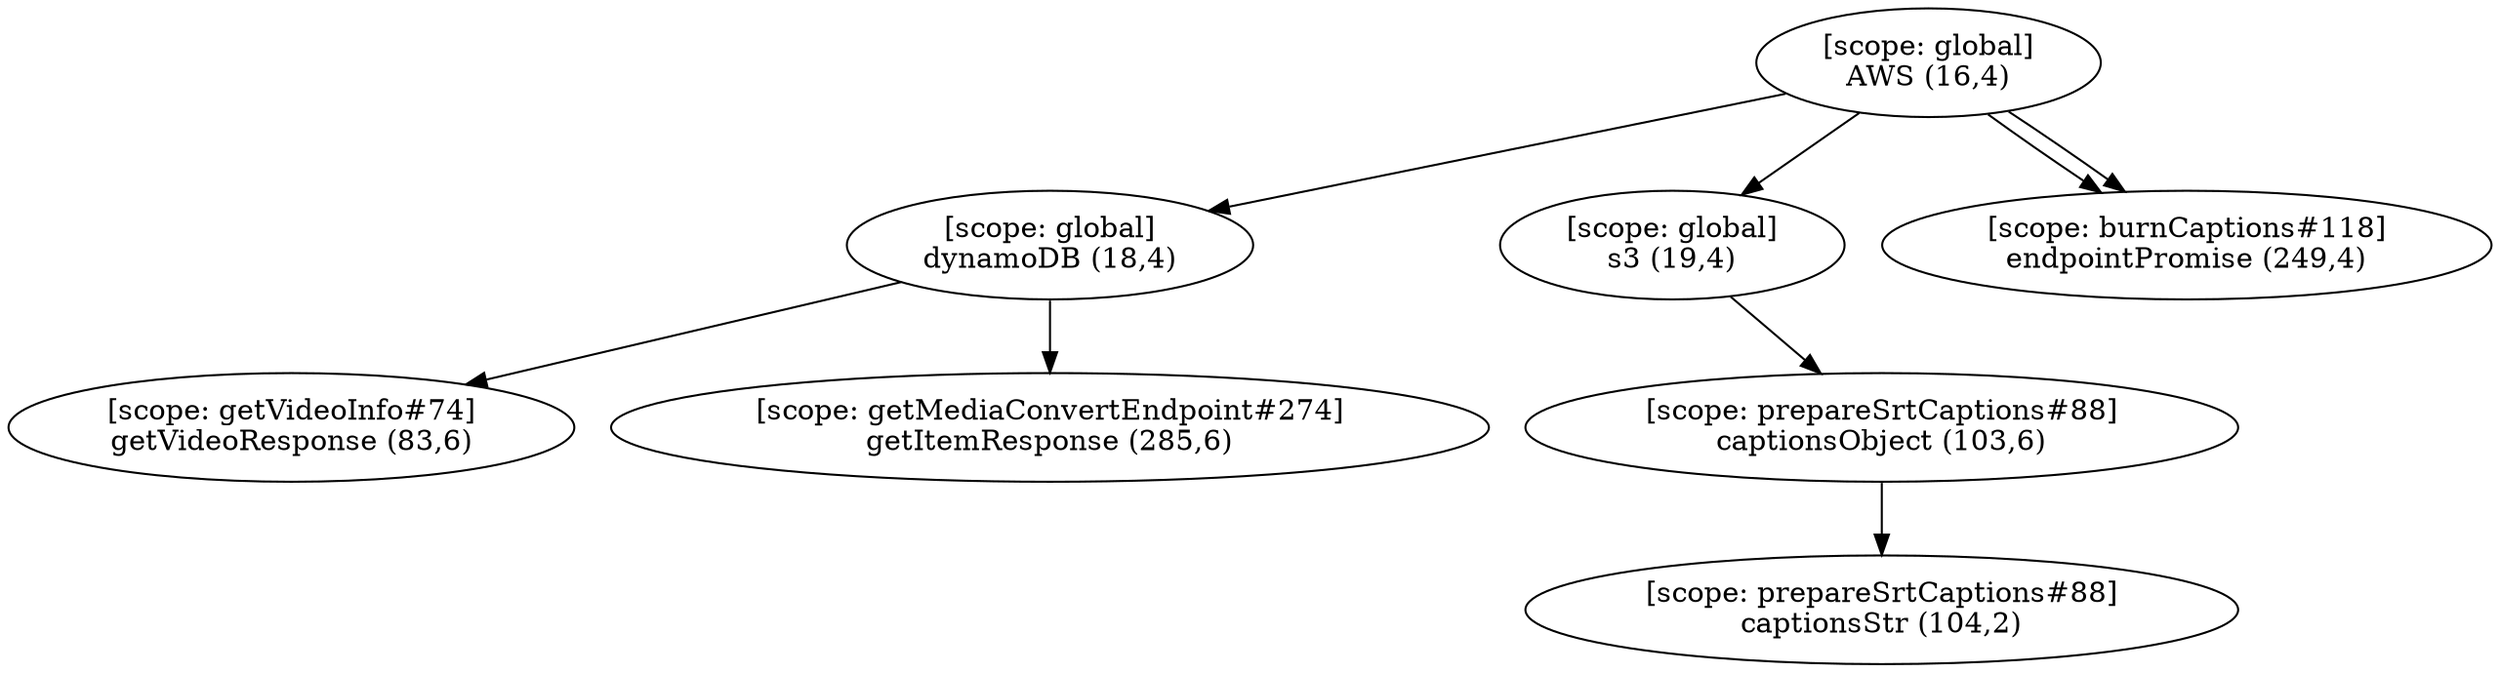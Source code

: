 digraph G {
  graph [ rankdir =TB ];
subgraph global {
  graph [ label = "Scope [global]" ];
  "[scope: global]
AWS (16,4)";
  "[scope: global]
dynamoDB (18,4)";
  "[scope: global]
s3 (19,4)";
}

subgraph getVideoInfo_74 {
  graph [ label = "Scope [getVideoInfo_74]" ];
  "[scope: getVideoInfo#74]
getVideoResponse (83,6)";
}

subgraph prepareSrtCaptions_88 {
  graph [ label = "Scope [prepareSrtCaptions_88]" ];
  "[scope: prepareSrtCaptions#88]
captionsObject (103,6)";
  "[scope: prepareSrtCaptions#88]
captionsStr (104,2)";
}

subgraph burnCaptions_118 {
  graph [ label = "Scope [burnCaptions_118]" ];
  "[scope: burnCaptions#118]
endpointPromise (249,4)";
}

subgraph getMediaConvertEndpoint_274 {
  graph [ label = "Scope [getMediaConvertEndpoint_274]" ];
  "[scope: getMediaConvertEndpoint#274]
getItemResponse (285,6)";
}

  "[scope: global]
AWS (16,4)" -> "[scope: global]
dynamoDB (18,4)";
  "[scope: global]
AWS (16,4)" -> "[scope: global]
s3 (19,4)";
  "[scope: global]
dynamoDB (18,4)" -> "[scope: getVideoInfo#74]
getVideoResponse (83,6)";
  "[scope: global]
s3 (19,4)" -> "[scope: prepareSrtCaptions#88]
captionsObject (103,6)";
  "[scope: prepareSrtCaptions#88]
captionsObject (103,6)" -> "[scope: prepareSrtCaptions#88]
captionsStr (104,2)";
  "[scope: global]
AWS (16,4)" -> "[scope: burnCaptions#118]
endpointPromise (249,4)";
  "[scope: global]
dynamoDB (18,4)" -> "[scope: getMediaConvertEndpoint#274]
getItemResponse (285,6)";
  "[scope: global]
AWS (16,4)" -> "[scope: burnCaptions#118]
endpointPromise (249,4)";
}
